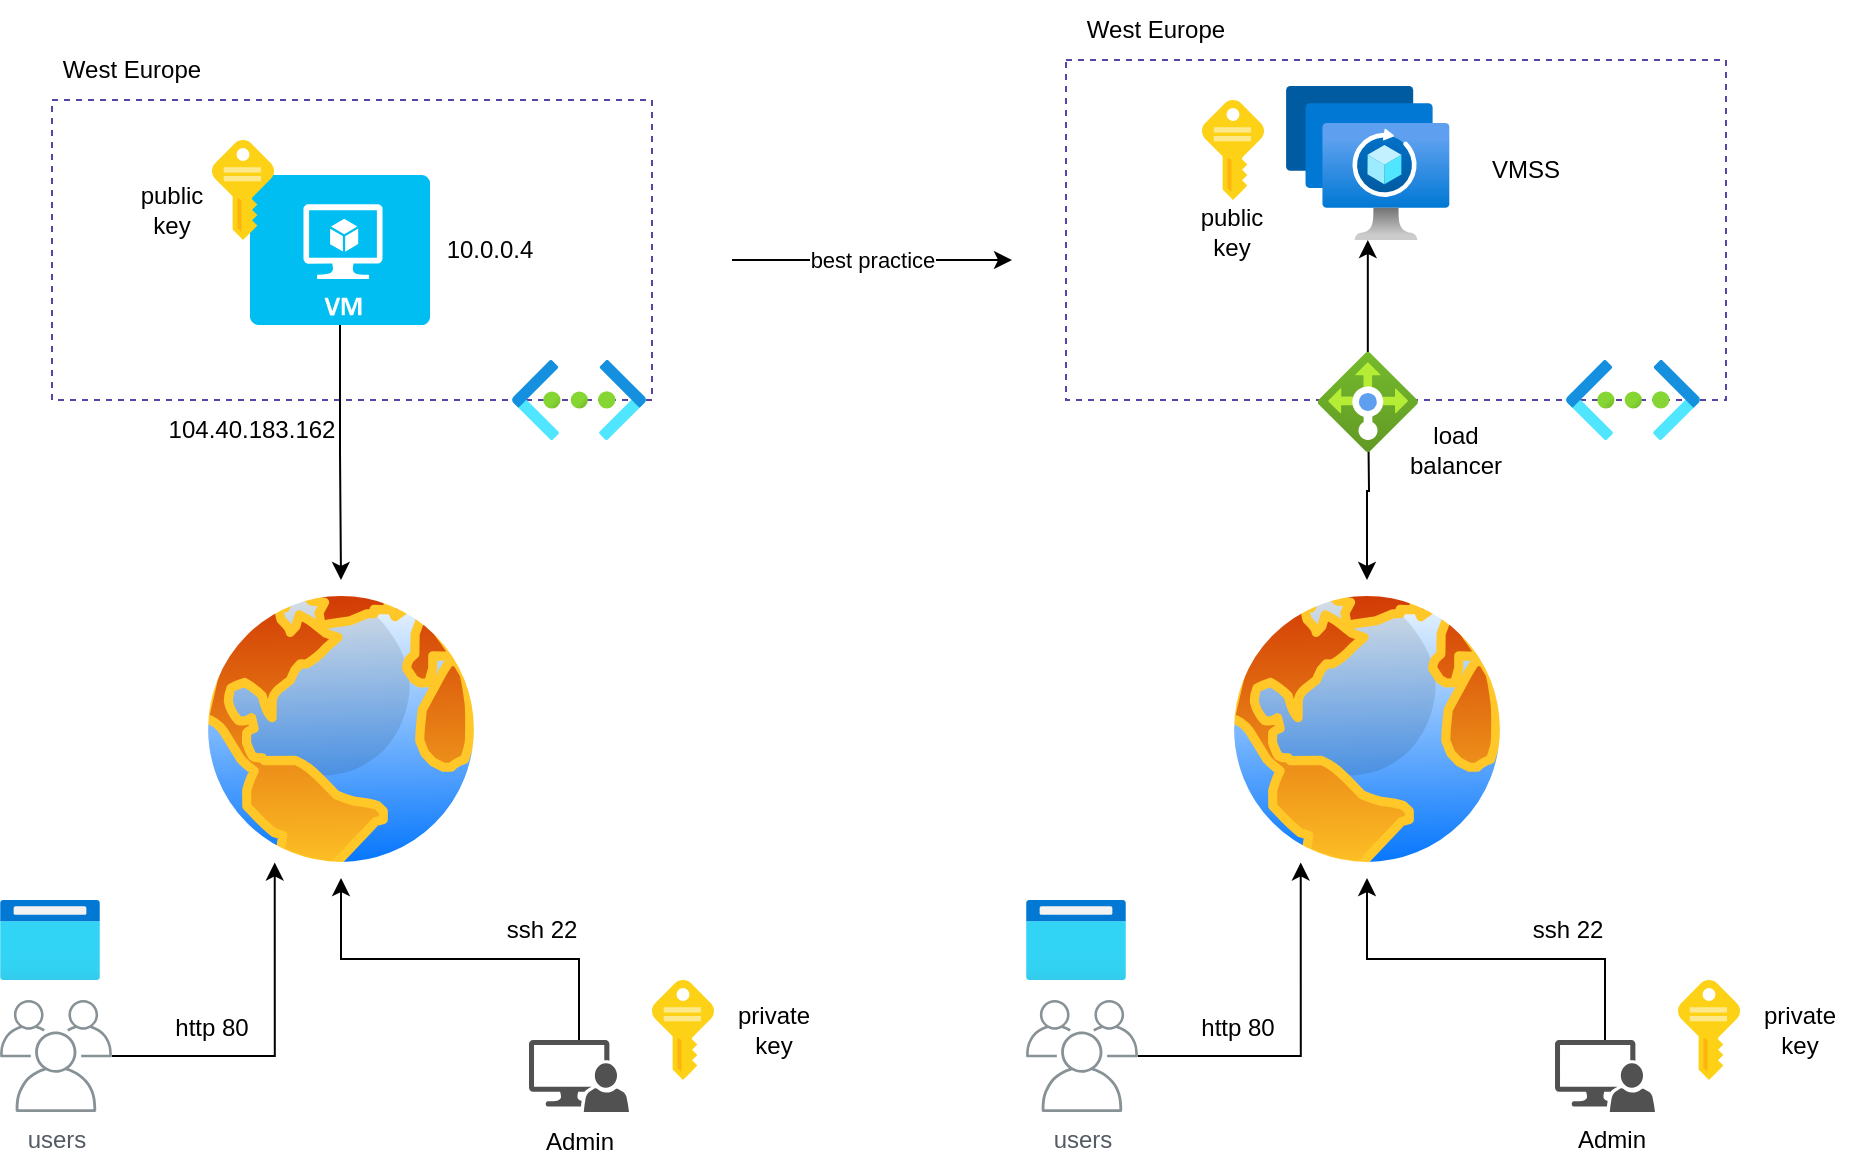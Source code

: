 <mxfile version="20.8.5" type="github">
  <diagram id="I_NVKaHChZC2nxXdqTMT" name="Page-1">
    <mxGraphModel dx="880" dy="484" grid="1" gridSize="10" guides="1" tooltips="1" connect="1" arrows="1" fold="1" page="1" pageScale="1" pageWidth="850" pageHeight="1100" math="0" shadow="0">
      <root>
        <mxCell id="0" />
        <mxCell id="1" parent="0" />
        <mxCell id="F0ykMorabaWwdRA2vrP6-6" value="West Europe" style="text;strokeColor=none;align=center;fillColor=none;html=1;verticalAlign=middle;whiteSpace=wrap;rounded=0;" parent="1" vertex="1">
          <mxGeometry x="180" y="50" width="80" height="30" as="geometry" />
        </mxCell>
        <mxCell id="F0ykMorabaWwdRA2vrP6-9" value="" style="rounded=0;whiteSpace=wrap;html=1;fillColor=none;dashed=1;strokeColor=#5943a8;" parent="1" vertex="1">
          <mxGeometry x="180" y="80" width="300" height="150" as="geometry" />
        </mxCell>
        <mxCell id="F0ykMorabaWwdRA2vrP6-10" value="" style="aspect=fixed;html=1;points=[];align=center;image;fontSize=12;image=img/lib/azure2/networking/Virtual_Networks.svg;" parent="1" vertex="1">
          <mxGeometry x="410" y="210" width="67" height="40" as="geometry" />
        </mxCell>
        <mxCell id="F0ykMorabaWwdRA2vrP6-16" style="edgeStyle=orthogonalEdgeStyle;rounded=0;orthogonalLoop=1;jettySize=auto;html=1;" parent="1" source="F0ykMorabaWwdRA2vrP6-11" target="F0ykMorabaWwdRA2vrP6-14" edge="1">
          <mxGeometry relative="1" as="geometry" />
        </mxCell>
        <mxCell id="F0ykMorabaWwdRA2vrP6-11" value="" style="verticalLabelPosition=bottom;html=1;verticalAlign=top;align=center;strokeColor=none;fillColor=#00BEF2;shape=mxgraph.azure.virtual_machine;dashed=1;" parent="1" vertex="1">
          <mxGeometry x="279" y="117.5" width="90" height="75" as="geometry" />
        </mxCell>
        <mxCell id="F0ykMorabaWwdRA2vrP6-12" value="10.0.0.4" style="text;strokeColor=none;align=center;fillColor=none;html=1;verticalAlign=middle;whiteSpace=wrap;rounded=0;dashed=1;" parent="1" vertex="1">
          <mxGeometry x="369" y="140" width="60" height="30" as="geometry" />
        </mxCell>
        <mxCell id="F0ykMorabaWwdRA2vrP6-13" value="104.40.183.162" style="text;strokeColor=none;align=center;fillColor=none;html=1;verticalAlign=middle;whiteSpace=wrap;rounded=0;dashed=1;" parent="1" vertex="1">
          <mxGeometry x="250" y="230" width="60" height="30" as="geometry" />
        </mxCell>
        <mxCell id="F0ykMorabaWwdRA2vrP6-14" value="" style="aspect=fixed;perimeter=ellipsePerimeter;html=1;align=center;shadow=0;dashed=0;spacingTop=3;image;image=img/lib/active_directory/internet_globe.svg;strokeColor=#5943a8;fillColor=none;" parent="1" vertex="1">
          <mxGeometry x="250" y="320" width="149" height="149" as="geometry" />
        </mxCell>
        <mxCell id="F0ykMorabaWwdRA2vrP6-19" style="edgeStyle=orthogonalEdgeStyle;rounded=0;orthogonalLoop=1;jettySize=auto;html=1;exitX=0.5;exitY=0;exitDx=0;exitDy=0;exitPerimeter=0;" parent="1" source="F0ykMorabaWwdRA2vrP6-18" target="F0ykMorabaWwdRA2vrP6-14" edge="1">
          <mxGeometry relative="1" as="geometry" />
        </mxCell>
        <mxCell id="F0ykMorabaWwdRA2vrP6-18" value="" style="sketch=0;pointerEvents=1;shadow=0;dashed=0;html=1;strokeColor=none;labelPosition=center;verticalLabelPosition=bottom;verticalAlign=top;align=center;fillColor=#515151;shape=mxgraph.mscae.system_center.admin_console" parent="1" vertex="1">
          <mxGeometry x="418.5" y="550" width="50" height="36" as="geometry" />
        </mxCell>
        <mxCell id="F0ykMorabaWwdRA2vrP6-20" value="ssh 22" style="text;strokeColor=none;align=center;fillColor=none;html=1;verticalAlign=middle;whiteSpace=wrap;rounded=0;dashed=1;" parent="1" vertex="1">
          <mxGeometry x="395" y="480" width="60" height="30" as="geometry" />
        </mxCell>
        <mxCell id="F0ykMorabaWwdRA2vrP6-21" value="" style="sketch=0;aspect=fixed;html=1;points=[];align=center;image;fontSize=12;image=img/lib/mscae/Key.svg;dashed=1;strokeColor=#5943a8;fillColor=none;" parent="1" vertex="1">
          <mxGeometry x="260" y="100" width="31" height="50" as="geometry" />
        </mxCell>
        <mxCell id="F0ykMorabaWwdRA2vrP6-22" value="" style="sketch=0;aspect=fixed;html=1;points=[];align=center;image;fontSize=12;image=img/lib/mscae/Key.svg;dashed=1;strokeColor=#5943a8;fillColor=none;" parent="1" vertex="1">
          <mxGeometry x="480" y="520" width="31" height="50" as="geometry" />
        </mxCell>
        <mxCell id="F0ykMorabaWwdRA2vrP6-23" value="public&lt;br&gt;key" style="text;strokeColor=none;align=center;fillColor=none;html=1;verticalAlign=middle;whiteSpace=wrap;rounded=0;dashed=1;" parent="1" vertex="1">
          <mxGeometry x="210" y="120" width="60" height="30" as="geometry" />
        </mxCell>
        <mxCell id="F0ykMorabaWwdRA2vrP6-24" value="private key" style="text;strokeColor=none;align=center;fillColor=none;html=1;verticalAlign=middle;whiteSpace=wrap;rounded=0;dashed=1;" parent="1" vertex="1">
          <mxGeometry x="511" y="530" width="60" height="30" as="geometry" />
        </mxCell>
        <mxCell id="F0ykMorabaWwdRA2vrP6-26" style="edgeStyle=orthogonalEdgeStyle;rounded=0;orthogonalLoop=1;jettySize=auto;html=1;entryX=0.25;entryY=1;entryDx=0;entryDy=0;" parent="1" source="F0ykMorabaWwdRA2vrP6-25" target="F0ykMorabaWwdRA2vrP6-14" edge="1">
          <mxGeometry relative="1" as="geometry" />
        </mxCell>
        <mxCell id="F0ykMorabaWwdRA2vrP6-25" value="users" style="sketch=0;outlineConnect=0;gradientColor=none;fontColor=#545B64;strokeColor=none;fillColor=#879196;dashed=0;verticalLabelPosition=bottom;verticalAlign=top;align=center;html=1;fontSize=12;fontStyle=0;aspect=fixed;shape=mxgraph.aws4.illustration_users;pointerEvents=1" parent="1" vertex="1">
          <mxGeometry x="154" y="530" width="56" height="56" as="geometry" />
        </mxCell>
        <mxCell id="F0ykMorabaWwdRA2vrP6-27" value="" style="aspect=fixed;html=1;points=[];align=center;image;fontSize=12;image=img/lib/azure2/general/Browser.svg;dashed=1;strokeColor=#5943a8;fillColor=none;" parent="1" vertex="1">
          <mxGeometry x="154" y="480" width="50" height="40" as="geometry" />
        </mxCell>
        <mxCell id="F0ykMorabaWwdRA2vrP6-28" value="http 80" style="text;strokeColor=none;align=center;fillColor=none;html=1;verticalAlign=middle;whiteSpace=wrap;rounded=0;dashed=1;" parent="1" vertex="1">
          <mxGeometry x="230" y="529" width="60" height="30" as="geometry" />
        </mxCell>
        <mxCell id="F0ykMorabaWwdRA2vrP6-30" value="West Europe" style="text;strokeColor=none;align=center;fillColor=none;html=1;verticalAlign=middle;whiteSpace=wrap;rounded=0;" parent="1" vertex="1">
          <mxGeometry x="692" y="30" width="80" height="30" as="geometry" />
        </mxCell>
        <mxCell id="F0ykMorabaWwdRA2vrP6-31" value="" style="rounded=0;whiteSpace=wrap;html=1;fillColor=none;dashed=1;strokeColor=#5943a8;" parent="1" vertex="1">
          <mxGeometry x="687" y="60" width="330" height="170" as="geometry" />
        </mxCell>
        <mxCell id="F0ykMorabaWwdRA2vrP6-32" value="" style="aspect=fixed;html=1;points=[];align=center;image;fontSize=12;image=img/lib/azure2/networking/Virtual_Networks.svg;" parent="1" vertex="1">
          <mxGeometry x="937" y="210" width="67" height="40" as="geometry" />
        </mxCell>
        <mxCell id="F0ykMorabaWwdRA2vrP6-33" style="edgeStyle=orthogonalEdgeStyle;rounded=0;orthogonalLoop=1;jettySize=auto;html=1;" parent="1" target="F0ykMorabaWwdRA2vrP6-37" edge="1">
          <mxGeometry relative="1" as="geometry">
            <mxPoint x="838" y="230" as="sourcePoint" />
          </mxGeometry>
        </mxCell>
        <mxCell id="F0ykMorabaWwdRA2vrP6-37" value="" style="aspect=fixed;perimeter=ellipsePerimeter;html=1;align=center;shadow=0;dashed=0;spacingTop=3;image;image=img/lib/active_directory/internet_globe.svg;strokeColor=#5943a8;fillColor=none;" parent="1" vertex="1">
          <mxGeometry x="763" y="320" width="149" height="149" as="geometry" />
        </mxCell>
        <mxCell id="F0ykMorabaWwdRA2vrP6-38" style="edgeStyle=orthogonalEdgeStyle;rounded=0;orthogonalLoop=1;jettySize=auto;html=1;exitX=0.5;exitY=0;exitDx=0;exitDy=0;exitPerimeter=0;" parent="1" source="F0ykMorabaWwdRA2vrP6-39" target="F0ykMorabaWwdRA2vrP6-37" edge="1">
          <mxGeometry relative="1" as="geometry" />
        </mxCell>
        <mxCell id="F0ykMorabaWwdRA2vrP6-39" value="" style="sketch=0;pointerEvents=1;shadow=0;dashed=0;html=1;strokeColor=none;labelPosition=center;verticalLabelPosition=bottom;verticalAlign=top;align=center;fillColor=#515151;shape=mxgraph.mscae.system_center.admin_console" parent="1" vertex="1">
          <mxGeometry x="931.5" y="550" width="50" height="36" as="geometry" />
        </mxCell>
        <mxCell id="F0ykMorabaWwdRA2vrP6-40" value="ssh 22" style="text;strokeColor=none;align=center;fillColor=none;html=1;verticalAlign=middle;whiteSpace=wrap;rounded=0;dashed=1;" parent="1" vertex="1">
          <mxGeometry x="908" y="480" width="60" height="30" as="geometry" />
        </mxCell>
        <mxCell id="F0ykMorabaWwdRA2vrP6-41" value="" style="sketch=0;aspect=fixed;html=1;points=[];align=center;image;fontSize=12;image=img/lib/mscae/Key.svg;dashed=1;strokeColor=#5943a8;fillColor=none;" parent="1" vertex="1">
          <mxGeometry x="755" y="80" width="31" height="50" as="geometry" />
        </mxCell>
        <mxCell id="F0ykMorabaWwdRA2vrP6-42" value="" style="sketch=0;aspect=fixed;html=1;points=[];align=center;image;fontSize=12;image=img/lib/mscae/Key.svg;dashed=1;strokeColor=#5943a8;fillColor=none;" parent="1" vertex="1">
          <mxGeometry x="993" y="520" width="31" height="50" as="geometry" />
        </mxCell>
        <mxCell id="F0ykMorabaWwdRA2vrP6-43" value="public&lt;br&gt;key" style="text;strokeColor=none;align=center;fillColor=none;html=1;verticalAlign=middle;whiteSpace=wrap;rounded=0;dashed=1;" parent="1" vertex="1">
          <mxGeometry x="740" y="131" width="60" height="30" as="geometry" />
        </mxCell>
        <mxCell id="F0ykMorabaWwdRA2vrP6-44" value="private key" style="text;strokeColor=none;align=center;fillColor=none;html=1;verticalAlign=middle;whiteSpace=wrap;rounded=0;dashed=1;" parent="1" vertex="1">
          <mxGeometry x="1024" y="530" width="60" height="30" as="geometry" />
        </mxCell>
        <mxCell id="F0ykMorabaWwdRA2vrP6-45" style="edgeStyle=orthogonalEdgeStyle;rounded=0;orthogonalLoop=1;jettySize=auto;html=1;entryX=0.25;entryY=1;entryDx=0;entryDy=0;" parent="1" source="F0ykMorabaWwdRA2vrP6-46" target="F0ykMorabaWwdRA2vrP6-37" edge="1">
          <mxGeometry relative="1" as="geometry" />
        </mxCell>
        <mxCell id="F0ykMorabaWwdRA2vrP6-46" value="users" style="sketch=0;outlineConnect=0;gradientColor=none;fontColor=#545B64;strokeColor=none;fillColor=#879196;dashed=0;verticalLabelPosition=bottom;verticalAlign=top;align=center;html=1;fontSize=12;fontStyle=0;aspect=fixed;shape=mxgraph.aws4.illustration_users;pointerEvents=1" parent="1" vertex="1">
          <mxGeometry x="667" y="530" width="56" height="56" as="geometry" />
        </mxCell>
        <mxCell id="F0ykMorabaWwdRA2vrP6-47" value="" style="aspect=fixed;html=1;points=[];align=center;image;fontSize=12;image=img/lib/azure2/general/Browser.svg;dashed=1;strokeColor=#5943a8;fillColor=none;" parent="1" vertex="1">
          <mxGeometry x="667" y="480" width="50" height="40" as="geometry" />
        </mxCell>
        <mxCell id="F0ykMorabaWwdRA2vrP6-48" value="http 80" style="text;strokeColor=none;align=center;fillColor=none;html=1;verticalAlign=middle;whiteSpace=wrap;rounded=0;dashed=1;" parent="1" vertex="1">
          <mxGeometry x="743" y="529" width="60" height="30" as="geometry" />
        </mxCell>
        <mxCell id="F0ykMorabaWwdRA2vrP6-49" value="" style="aspect=fixed;html=1;points=[];align=center;image;fontSize=12;image=img/lib/azure2/networking/Spot_VMSS.svg;strokeColor=default;fillColor=none;" parent="1" vertex="1">
          <mxGeometry x="797" y="73" width="81.81" height="77" as="geometry" />
        </mxCell>
        <mxCell id="F0ykMorabaWwdRA2vrP6-51" value="" style="edgeStyle=orthogonalEdgeStyle;rounded=0;orthogonalLoop=1;jettySize=auto;html=1;" parent="1" source="F0ykMorabaWwdRA2vrP6-50" target="F0ykMorabaWwdRA2vrP6-49" edge="1">
          <mxGeometry relative="1" as="geometry" />
        </mxCell>
        <mxCell id="F0ykMorabaWwdRA2vrP6-50" value="" style="aspect=fixed;html=1;points=[];align=center;image;fontSize=12;image=img/lib/azure2/networking/Load_Balancers.svg;strokeColor=default;fillColor=none;" parent="1" vertex="1">
          <mxGeometry x="812.91" y="206" width="50" height="50" as="geometry" />
        </mxCell>
        <mxCell id="F0ykMorabaWwdRA2vrP6-52" value="VMSS" style="text;strokeColor=none;align=center;fillColor=none;html=1;verticalAlign=middle;whiteSpace=wrap;rounded=0;" parent="1" vertex="1">
          <mxGeometry x="887" y="100" width="60" height="30" as="geometry" />
        </mxCell>
        <mxCell id="F0ykMorabaWwdRA2vrP6-54" value="" style="endArrow=classic;html=1;rounded=0;" parent="1" edge="1">
          <mxGeometry relative="1" as="geometry">
            <mxPoint x="520" y="160" as="sourcePoint" />
            <mxPoint x="660" y="160" as="targetPoint" />
          </mxGeometry>
        </mxCell>
        <mxCell id="F0ykMorabaWwdRA2vrP6-55" value="best practice" style="edgeLabel;resizable=0;html=1;align=center;verticalAlign=middle;strokeColor=default;fillColor=none;" parent="F0ykMorabaWwdRA2vrP6-54" connectable="0" vertex="1">
          <mxGeometry relative="1" as="geometry" />
        </mxCell>
        <mxCell id="F0ykMorabaWwdRA2vrP6-56" value="load balancer" style="text;strokeColor=none;align=center;fillColor=none;html=1;verticalAlign=middle;whiteSpace=wrap;rounded=0;" parent="1" vertex="1">
          <mxGeometry x="852" y="240" width="60" height="30" as="geometry" />
        </mxCell>
        <mxCell id="DOjNS1DgmEZJh9xwJ0-A-1" value="Admin" style="text;strokeColor=none;align=center;fillColor=none;html=1;verticalAlign=middle;whiteSpace=wrap;rounded=0;" vertex="1" parent="1">
          <mxGeometry x="413.5" y="586" width="60" height="30" as="geometry" />
        </mxCell>
        <mxCell id="DOjNS1DgmEZJh9xwJ0-A-2" value="Admin" style="text;strokeColor=none;align=center;fillColor=none;html=1;verticalAlign=middle;whiteSpace=wrap;rounded=0;" vertex="1" parent="1">
          <mxGeometry x="930" y="585" width="60" height="30" as="geometry" />
        </mxCell>
      </root>
    </mxGraphModel>
  </diagram>
</mxfile>

